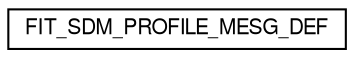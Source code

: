 digraph "Graphical Class Hierarchy"
{
  edge [fontname="FreeSans",fontsize="10",labelfontname="FreeSans",labelfontsize="10"];
  node [fontname="FreeSans",fontsize="10",shape=record];
  rankdir="LR";
  Node1 [label="FIT_SDM_PROFILE_MESG_DEF",height=0.2,width=0.4,color="black", fillcolor="white", style="filled",URL="$struct_f_i_t___s_d_m___p_r_o_f_i_l_e___m_e_s_g___d_e_f.html"];
}
